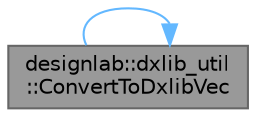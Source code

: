 digraph "designlab::dxlib_util::ConvertToDxlibVec"
{
 // LATEX_PDF_SIZE
  bgcolor="transparent";
  edge [fontname=Helvetica,fontsize=10,labelfontname=Helvetica,labelfontsize=10];
  node [fontname=Helvetica,fontsize=10,shape=box,height=0.2,width=0.4];
  rankdir="LR";
  Node1 [id="Node000001",label="designlab::dxlib_util\l::ConvertToDxlibVec",height=0.2,width=0.4,color="gray40", fillcolor="grey60", style="filled", fontcolor="black",tooltip="Dxlibの座標を示すVECTORと，このプログラムで使用しているVectorを変換する．   ロボット座標系は右手座標系，Dxlibは左手座標系(工学は右手・ゲームライブラリは左手が多い気がする)なの..."];
  Node1 -> Node1 [id="edge1_Node000001_Node000001",color="steelblue1",style="solid",tooltip=" "];
}
